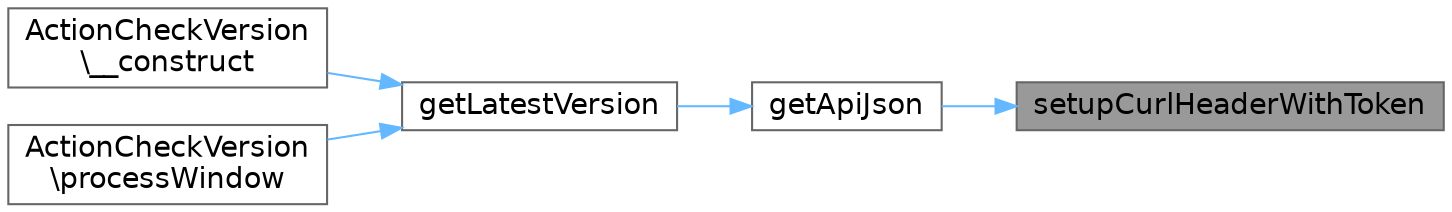 digraph "setupCurlHeaderWithToken"
{
 // LATEX_PDF_SIZE
  bgcolor="transparent";
  edge [fontname=Helvetica,fontsize=14,labelfontname=Helvetica,labelfontsize=14];
  node [fontname=Helvetica,fontsize=14,shape=box,height=0.2,width=0.4];
  rankdir="RL";
  Node1 [id="Node000001",label="setupCurlHeaderWithToken",height=0.2,width=0.4,color="gray40", fillcolor="grey60", style="filled", fontcolor="black",tooltip=" "];
  Node1 -> Node2 [id="edge1_Node000001_Node000002",dir="back",color="steelblue1",style="solid",tooltip=" "];
  Node2 [id="Node000002",label="getApiJson",height=0.2,width=0.4,color="grey40", fillcolor="white", style="filled",URL="$d6/de4/classUtil.html#a9ecb4eea19c7559e4e5fcc6a24036c00",tooltip=" "];
  Node2 -> Node3 [id="edge2_Node000002_Node000003",dir="back",color="steelblue1",style="solid",tooltip=" "];
  Node3 [id="Node000003",label="getLatestVersion",height=0.2,width=0.4,color="grey40", fillcolor="white", style="filled",URL="$d6/de4/classUtil.html#a5519304e7e5c898272ba0b5ff40062d9",tooltip=" "];
  Node3 -> Node4 [id="edge3_Node000003_Node000004",dir="back",color="steelblue1",style="solid",tooltip=" "];
  Node4 [id="Node000004",label="ActionCheckVersion\l\\__construct",height=0.2,width=0.4,color="grey40", fillcolor="white", style="filled",URL="$da/d27/classActionCheckVersion.html#a57b60b4976a2c5d1e40f2d11aa72aa7d",tooltip=" "];
  Node3 -> Node5 [id="edge4_Node000003_Node000005",dir="back",color="steelblue1",style="solid",tooltip=" "];
  Node5 [id="Node000005",label="ActionCheckVersion\l\\processWindow",height=0.2,width=0.4,color="grey40", fillcolor="white", style="filled",URL="$da/d27/classActionCheckVersion.html#adba450ef82fe3ce72172fb9ab22588cb",tooltip=" "];
}
